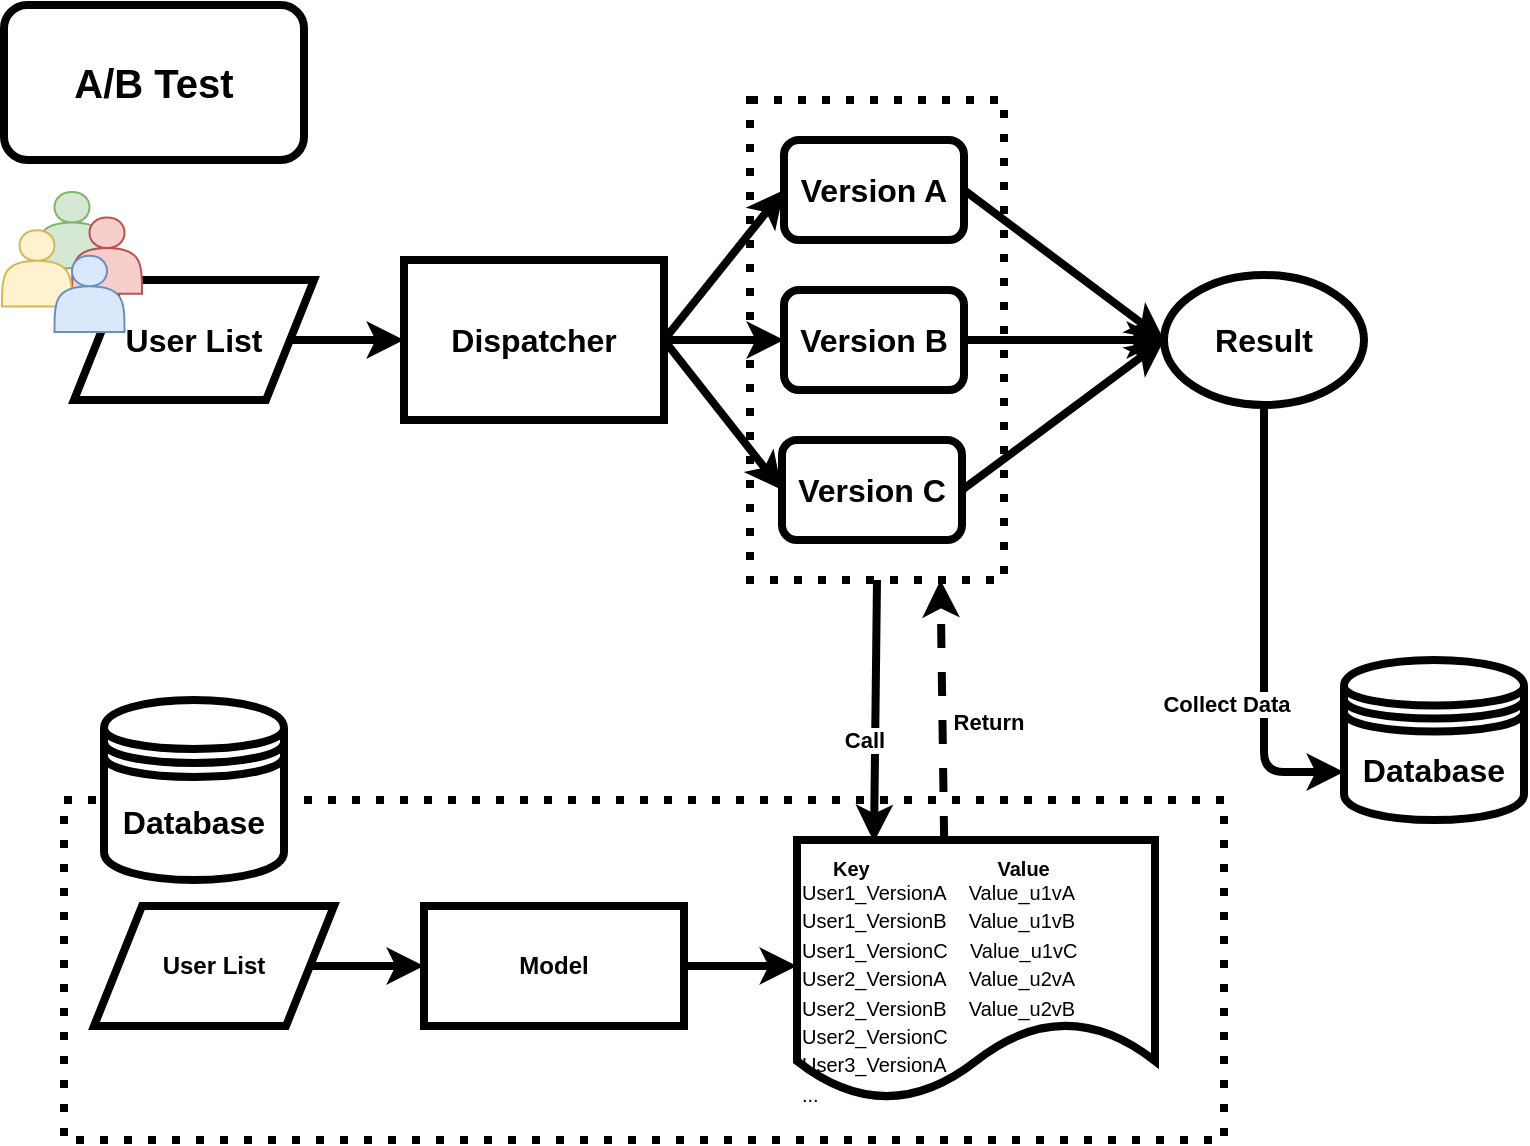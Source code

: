 <mxfile version="13.1.3" type="github" pages="2">
  <diagram id="dIA2EtkX-octXhOYNSxC" name="Page-2">
    <mxGraphModel dx="916" dy="694" grid="1" gridSize="10" guides="1" tooltips="1" connect="1" arrows="1" fold="1" page="1" pageScale="1" pageWidth="850" pageHeight="1100" math="0" shadow="0">
      <root>
        <mxCell id="CGUA-ECJm09ZSKrqVNG9-0" />
        <mxCell id="CGUA-ECJm09ZSKrqVNG9-1" parent="CGUA-ECJm09ZSKrqVNG9-0" />
        <mxCell id="AVktsXUZpbWh8RG4bnSt-0" value="" style="group" vertex="1" connectable="0" parent="CGUA-ECJm09ZSKrqVNG9-1">
          <mxGeometry x="60" y="440" width="580" height="170" as="geometry" />
        </mxCell>
        <mxCell id="M74satt1YnK-4wll9DXa-1" value="" style="whiteSpace=wrap;html=1;strokeWidth=4;fillColor=none;align=center;dashed=1;dashPattern=1 2;" vertex="1" parent="AVktsXUZpbWh8RG4bnSt-0">
          <mxGeometry width="580" height="170" as="geometry" />
        </mxCell>
        <mxCell id="M74satt1YnK-4wll9DXa-0" value="&lt;b&gt;User List&lt;/b&gt;" style="shape=parallelogram;perimeter=parallelogramPerimeter;whiteSpace=wrap;html=1;strokeWidth=4;fillColor=#FFFFFF;align=center;" vertex="1" parent="AVktsXUZpbWh8RG4bnSt-0">
          <mxGeometry x="15" y="53" width="120" height="60" as="geometry" />
        </mxCell>
        <mxCell id="M74satt1YnK-4wll9DXa-30" value="&lt;div style=&quot;text-align: center&quot;&gt;&lt;span style=&quot;font-size: 10px&quot;&gt;&lt;b&gt;Key&amp;nbsp; &amp;nbsp; &amp;nbsp; &amp;nbsp; &amp;nbsp; &amp;nbsp; &amp;nbsp; &amp;nbsp; &amp;nbsp; &amp;nbsp; &amp;nbsp; &amp;nbsp;Value&lt;/b&gt;&lt;/span&gt;&lt;/div&gt;&lt;font style=&quot;font-size: 10px&quot;&gt;&lt;div style=&quot;text-align: center&quot;&gt;&lt;span&gt;User1_VersionA&amp;nbsp; &amp;nbsp; Value_u1vA&amp;nbsp;&lt;/span&gt;&lt;/div&gt;&lt;span&gt;User1_&lt;/span&gt;VersionB&amp;nbsp; &amp;nbsp;&amp;nbsp;&lt;span style=&quot;text-align: center&quot;&gt;Value_u1vB&lt;/span&gt;&lt;span&gt;&lt;br&gt;User1_&lt;/span&gt;VersionC&amp;nbsp; &amp;nbsp;&amp;nbsp;&lt;span style=&quot;text-align: center&quot;&gt;Value_u1vC&lt;/span&gt;&lt;span&gt;&lt;br&gt;User2_&lt;/span&gt;VersionA&amp;nbsp; &amp;nbsp;&amp;nbsp;&lt;span style=&quot;text-align: center&quot;&gt;Value_u2vA&lt;/span&gt;&lt;span&gt;&lt;br&gt;User2_&lt;/span&gt;VersionB&amp;nbsp; &amp;nbsp;&amp;nbsp;&lt;span style=&quot;text-align: center&quot;&gt;Value_u2vB&lt;/span&gt;&lt;span&gt;&lt;br&gt;User2_&lt;/span&gt;VersionC&lt;span&gt;&lt;br&gt;&lt;/span&gt;User3_VersionA&lt;br&gt;...&lt;/font&gt;" style="shape=document;whiteSpace=wrap;html=1;boundedLbl=1;strokeWidth=4;fillColor=#FFFFFF;align=left;horizontal=1;verticalAlign=top;labelPosition=center;verticalLabelPosition=middle;" vertex="1" parent="AVktsXUZpbWh8RG4bnSt-0">
          <mxGeometry x="366.5" y="20" width="179" height="130" as="geometry" />
        </mxCell>
        <mxCell id="M74satt1YnK-4wll9DXa-31" value="&lt;b&gt;Model&lt;/b&gt;" style="rounded=0;whiteSpace=wrap;html=1;strokeWidth=4;fillColor=#FFFFFF;align=center;" vertex="1" parent="AVktsXUZpbWh8RG4bnSt-0">
          <mxGeometry x="180" y="53" width="130" height="60" as="geometry" />
        </mxCell>
        <mxCell id="M74satt1YnK-4wll9DXa-32" value="" style="edgeStyle=orthogonalEdgeStyle;rounded=0;orthogonalLoop=1;jettySize=auto;html=1;strokeWidth=4;" edge="1" parent="AVktsXUZpbWh8RG4bnSt-0" source="M74satt1YnK-4wll9DXa-0">
          <mxGeometry relative="1" as="geometry">
            <mxPoint x="180" y="83" as="targetPoint" />
          </mxGeometry>
        </mxCell>
        <mxCell id="M74satt1YnK-4wll9DXa-33" value="" style="edgeStyle=orthogonalEdgeStyle;rounded=0;orthogonalLoop=1;jettySize=auto;html=1;strokeWidth=4;exitX=1;exitY=0.5;exitDx=0;exitDy=0;" edge="1" parent="AVktsXUZpbWh8RG4bnSt-0" source="M74satt1YnK-4wll9DXa-31">
          <mxGeometry relative="1" as="geometry">
            <mxPoint x="323" y="82.5" as="sourcePoint" />
            <mxPoint x="366.5" y="83" as="targetPoint" />
          </mxGeometry>
        </mxCell>
        <mxCell id="M74satt1YnK-4wll9DXa-2" value="" style="whiteSpace=wrap;html=1;strokeWidth=4;fillColor=none;align=center;dashed=1;dashPattern=1 2;" vertex="1" parent="CGUA-ECJm09ZSKrqVNG9-1">
          <mxGeometry x="403" y="90" width="127" height="240" as="geometry" />
        </mxCell>
        <mxCell id="M74satt1YnK-4wll9DXa-7" value="&lt;b&gt;&lt;font style=&quot;font-size: 16px&quot;&gt;Dispatcher&lt;/font&gt;&lt;/b&gt;" style="rounded=0;whiteSpace=wrap;html=1;strokeWidth=4;fillColor=#FFFFFF;align=center;" vertex="1" parent="CGUA-ECJm09ZSKrqVNG9-1">
          <mxGeometry x="230" y="170" width="130" height="80" as="geometry" />
        </mxCell>
        <mxCell id="M74satt1YnK-4wll9DXa-10" value="&lt;b&gt;&lt;font style=&quot;font-size: 16px&quot;&gt;Version A&lt;/font&gt;&lt;/b&gt;" style="rounded=1;whiteSpace=wrap;html=1;strokeWidth=4;fillColor=#FFFFFF;" vertex="1" parent="CGUA-ECJm09ZSKrqVNG9-1">
          <mxGeometry x="420" y="110" width="90" height="50" as="geometry" />
        </mxCell>
        <mxCell id="M74satt1YnK-4wll9DXa-11" value="&lt;b&gt;&lt;font style=&quot;font-size: 16px&quot;&gt;Version B&lt;/font&gt;&lt;/b&gt;" style="rounded=1;whiteSpace=wrap;html=1;strokeWidth=4;fillColor=#FFFFFF;" vertex="1" parent="CGUA-ECJm09ZSKrqVNG9-1">
          <mxGeometry x="420" y="185" width="90" height="50" as="geometry" />
        </mxCell>
        <mxCell id="M74satt1YnK-4wll9DXa-12" value="&lt;b&gt;&lt;font style=&quot;font-size: 16px&quot;&gt;Version C&lt;/font&gt;&lt;/b&gt;" style="rounded=1;whiteSpace=wrap;html=1;strokeWidth=4;fillColor=#FFFFFF;" vertex="1" parent="CGUA-ECJm09ZSKrqVNG9-1">
          <mxGeometry x="419" y="260" width="90" height="50" as="geometry" />
        </mxCell>
        <mxCell id="M74satt1YnK-4wll9DXa-13" value="" style="endArrow=classic;html=1;rounded=0;strokeWidth=4;exitX=1;exitY=0.5;exitDx=0;exitDy=0;entryX=0;entryY=0.5;entryDx=0;entryDy=0;" edge="1" parent="CGUA-ECJm09ZSKrqVNG9-1" source="M74satt1YnK-4wll9DXa-10" target="M74satt1YnK-4wll9DXa-17">
          <mxGeometry width="50" height="50" relative="1" as="geometry">
            <mxPoint x="530" y="134.5" as="sourcePoint" />
            <mxPoint x="610" y="135" as="targetPoint" />
          </mxGeometry>
        </mxCell>
        <mxCell id="M74satt1YnK-4wll9DXa-16" value="" style="endArrow=classic;html=1;rounded=0;strokeWidth=4;exitX=1;exitY=0.5;exitDx=0;exitDy=0;entryX=0;entryY=0.5;entryDx=0;entryDy=0;" edge="1" parent="CGUA-ECJm09ZSKrqVNG9-1" source="M74satt1YnK-4wll9DXa-11" target="M74satt1YnK-4wll9DXa-17">
          <mxGeometry width="50" height="50" relative="1" as="geometry">
            <mxPoint x="530" y="209.5" as="sourcePoint" />
            <mxPoint x="590" y="209.5" as="targetPoint" />
          </mxGeometry>
        </mxCell>
        <mxCell id="M74satt1YnK-4wll9DXa-17" value="&lt;b&gt;&lt;font style=&quot;font-size: 16px&quot;&gt;Result&lt;/font&gt;&lt;/b&gt;" style="ellipse;whiteSpace=wrap;html=1;strokeWidth=4;fillColor=#FFFFFF;" vertex="1" parent="CGUA-ECJm09ZSKrqVNG9-1">
          <mxGeometry x="610" y="177.5" width="100" height="65" as="geometry" />
        </mxCell>
        <mxCell id="M74satt1YnK-4wll9DXa-18" value="" style="endArrow=classic;html=1;rounded=0;strokeWidth=4;exitX=1;exitY=0.5;exitDx=0;exitDy=0;entryX=0;entryY=0.5;entryDx=0;entryDy=0;" edge="1" parent="CGUA-ECJm09ZSKrqVNG9-1" source="M74satt1YnK-4wll9DXa-12" target="M74satt1YnK-4wll9DXa-17">
          <mxGeometry width="50" height="50" relative="1" as="geometry">
            <mxPoint x="530" y="284.5" as="sourcePoint" />
            <mxPoint x="610" y="285" as="targetPoint" />
          </mxGeometry>
        </mxCell>
        <mxCell id="M74satt1YnK-4wll9DXa-22" value="" style="endArrow=classic;html=1;strokeWidth=4;exitX=0.5;exitY=1;exitDx=0;exitDy=0;entryX=0.215;entryY=0.008;entryDx=0;entryDy=0;entryPerimeter=0;" edge="1" parent="CGUA-ECJm09ZSKrqVNG9-1" source="M74satt1YnK-4wll9DXa-2" target="M74satt1YnK-4wll9DXa-30">
          <mxGeometry width="50" height="50" relative="1" as="geometry">
            <mxPoint x="469" y="341" as="sourcePoint" />
            <mxPoint x="470" y="478" as="targetPoint" />
          </mxGeometry>
        </mxCell>
        <mxCell id="M74satt1YnK-4wll9DXa-23" value="&lt;b&gt;Call&lt;/b&gt;" style="edgeLabel;html=1;align=center;verticalAlign=middle;resizable=0;points=[];" vertex="1" connectable="0" parent="M74satt1YnK-4wll9DXa-22">
          <mxGeometry x="-0.569" relative="1" as="geometry">
            <mxPoint x="-6.17" y="52" as="offset" />
          </mxGeometry>
        </mxCell>
        <mxCell id="M74satt1YnK-4wll9DXa-24" value="" style="endArrow=classic;html=1;strokeWidth=4;dashed=1;entryX=0.75;entryY=1;entryDx=0;entryDy=0;exitX=0.411;exitY=0;exitDx=0;exitDy=0;exitPerimeter=0;" edge="1" parent="CGUA-ECJm09ZSKrqVNG9-1" source="M74satt1YnK-4wll9DXa-30" target="M74satt1YnK-4wll9DXa-2">
          <mxGeometry width="50" height="50" relative="1" as="geometry">
            <mxPoint x="498" y="470" as="sourcePoint" />
            <mxPoint x="500" y="340" as="targetPoint" />
          </mxGeometry>
        </mxCell>
        <mxCell id="M74satt1YnK-4wll9DXa-25" value="&lt;b&gt;Return&lt;/b&gt;" style="edgeLabel;html=1;align=center;verticalAlign=middle;resizable=0;points=[];" vertex="1" connectable="0" parent="M74satt1YnK-4wll9DXa-24">
          <mxGeometry x="-0.569" relative="1" as="geometry">
            <mxPoint x="21.95" y="-31.0" as="offset" />
          </mxGeometry>
        </mxCell>
        <mxCell id="M74satt1YnK-4wll9DXa-27" value="" style="edgeStyle=elbowEdgeStyle;elbow=vertical;endArrow=classic;html=1;strokeWidth=4;exitX=0.5;exitY=1;exitDx=0;exitDy=0;entryX=0;entryY=0.7;entryDx=0;entryDy=0;" edge="1" parent="CGUA-ECJm09ZSKrqVNG9-1" source="M74satt1YnK-4wll9DXa-17" target="M74satt1YnK-4wll9DXa-29">
          <mxGeometry width="50" height="50" relative="1" as="geometry">
            <mxPoint x="670" y="346" as="sourcePoint" />
            <mxPoint x="661" y="420" as="targetPoint" />
            <Array as="points">
              <mxPoint x="680" y="426" />
            </Array>
          </mxGeometry>
        </mxCell>
        <mxCell id="M74satt1YnK-4wll9DXa-28" value="&lt;b&gt;Collect Data&lt;/b&gt;" style="edgeLabel;html=1;align=center;verticalAlign=middle;resizable=0;points=[];" vertex="1" connectable="0" parent="M74satt1YnK-4wll9DXa-27">
          <mxGeometry x="0.566" relative="1" as="geometry">
            <mxPoint x="-19.14" y="-26" as="offset" />
          </mxGeometry>
        </mxCell>
        <mxCell id="M74satt1YnK-4wll9DXa-29" value="&lt;b&gt;&lt;font style=&quot;font-size: 16px&quot;&gt;Database&lt;/font&gt;&lt;/b&gt;" style="shape=datastore;whiteSpace=wrap;html=1;strokeWidth=4;fillColor=#FFFFFF;" vertex="1" parent="CGUA-ECJm09ZSKrqVNG9-1">
          <mxGeometry x="700" y="370" width="90" height="80" as="geometry" />
        </mxCell>
        <mxCell id="M74satt1YnK-4wll9DXa-34" value="&lt;font style=&quot;font-size: 20px&quot;&gt;&lt;b&gt;A/B Test&lt;/b&gt;&lt;/font&gt;" style="rounded=1;whiteSpace=wrap;html=1;strokeWidth=4;fillColor=none;align=center;" vertex="1" parent="CGUA-ECJm09ZSKrqVNG9-1">
          <mxGeometry x="30" y="42.5" width="150" height="77.5" as="geometry" />
        </mxCell>
        <mxCell id="AVktsXUZpbWh8RG4bnSt-1" value="&lt;b&gt;&lt;font style=&quot;font-size: 16px&quot;&gt;Database&lt;/font&gt;&lt;/b&gt;" style="shape=datastore;whiteSpace=wrap;html=1;strokeWidth=4;fillColor=#FFFFFF;" vertex="1" parent="CGUA-ECJm09ZSKrqVNG9-1">
          <mxGeometry x="80" y="390" width="90" height="90" as="geometry" />
        </mxCell>
        <mxCell id="AVktsXUZpbWh8RG4bnSt-2" value="&lt;b&gt;&lt;font style=&quot;font-size: 16px&quot;&gt;User List&lt;/font&gt;&lt;/b&gt;" style="shape=parallelogram;perimeter=parallelogramPerimeter;whiteSpace=wrap;html=1;strokeWidth=4;fillColor=#FFFFFF;align=center;" vertex="1" parent="CGUA-ECJm09ZSKrqVNG9-1">
          <mxGeometry x="65" y="180" width="120" height="60" as="geometry" />
        </mxCell>
        <mxCell id="AVktsXUZpbWh8RG4bnSt-4" value="" style="edgeStyle=orthogonalEdgeStyle;rounded=0;orthogonalLoop=1;jettySize=auto;html=1;strokeWidth=4;exitX=1;exitY=0.5;exitDx=0;exitDy=0;" edge="1" parent="CGUA-ECJm09ZSKrqVNG9-1" source="AVktsXUZpbWh8RG4bnSt-2" target="M74satt1YnK-4wll9DXa-7">
          <mxGeometry relative="1" as="geometry">
            <mxPoint x="227" y="209.5" as="targetPoint" />
            <mxPoint x="170" y="209.5" as="sourcePoint" />
          </mxGeometry>
        </mxCell>
        <mxCell id="AVktsXUZpbWh8RG4bnSt-8" value="" style="group" vertex="1" connectable="0" parent="CGUA-ECJm09ZSKrqVNG9-1">
          <mxGeometry x="29" y="136" width="70" height="70" as="geometry" />
        </mxCell>
        <mxCell id="AVktsXUZpbWh8RG4bnSt-6" value="" style="group" vertex="1" connectable="0" parent="AVktsXUZpbWh8RG4bnSt-8">
          <mxGeometry width="70" height="70" as="geometry" />
        </mxCell>
        <mxCell id="AVktsXUZpbWh8RG4bnSt-3" value="" style="group" vertex="1" connectable="0" parent="AVktsXUZpbWh8RG4bnSt-6">
          <mxGeometry width="70" height="70" as="geometry" />
        </mxCell>
        <mxCell id="M74satt1YnK-4wll9DXa-3" value="" style="shape=actor;whiteSpace=wrap;html=1;fillColor=#d5e8d4;strokeColor=#82b366;" vertex="1" parent="AVktsXUZpbWh8RG4bnSt-3">
          <mxGeometry x="17.5" width="35" height="38.182" as="geometry" />
        </mxCell>
        <mxCell id="M74satt1YnK-4wll9DXa-4" value="" style="shape=actor;whiteSpace=wrap;html=1;fillColor=#f8cecc;strokeColor=#b85450;" vertex="1" parent="AVktsXUZpbWh8RG4bnSt-3">
          <mxGeometry x="35" y="12.727" width="35" height="38.182" as="geometry" />
        </mxCell>
        <mxCell id="M74satt1YnK-4wll9DXa-5" value="" style="shape=actor;whiteSpace=wrap;html=1;fillColor=#fff2cc;strokeColor=#d6b656;" vertex="1" parent="AVktsXUZpbWh8RG4bnSt-3">
          <mxGeometry y="19.091" width="35" height="38.182" as="geometry" />
        </mxCell>
        <mxCell id="M74satt1YnK-4wll9DXa-9" value="" style="shape=actor;whiteSpace=wrap;html=1;fillColor=#dae8fc;strokeColor=#6c8ebf;" vertex="1" parent="AVktsXUZpbWh8RG4bnSt-3">
          <mxGeometry x="26.25" y="31.818" width="35" height="38.182" as="geometry" />
        </mxCell>
        <mxCell id="AVktsXUZpbWh8RG4bnSt-12" value="" style="endArrow=classic;html=1;strokeWidth=4;entryX=0;entryY=0.5;entryDx=0;entryDy=0;" edge="1" parent="CGUA-ECJm09ZSKrqVNG9-1" target="M74satt1YnK-4wll9DXa-10">
          <mxGeometry width="50" height="50" relative="1" as="geometry">
            <mxPoint x="360" y="210" as="sourcePoint" />
            <mxPoint x="410" y="160" as="targetPoint" />
          </mxGeometry>
        </mxCell>
        <mxCell id="AVktsXUZpbWh8RG4bnSt-14" value="" style="endArrow=classic;html=1;strokeWidth=4;entryX=0;entryY=0.5;entryDx=0;entryDy=0;" edge="1" parent="CGUA-ECJm09ZSKrqVNG9-1" target="M74satt1YnK-4wll9DXa-11">
          <mxGeometry width="50" height="50" relative="1" as="geometry">
            <mxPoint x="360" y="210" as="sourcePoint" />
            <mxPoint x="410" y="160" as="targetPoint" />
          </mxGeometry>
        </mxCell>
        <mxCell id="AVktsXUZpbWh8RG4bnSt-15" value="" style="endArrow=classic;html=1;strokeWidth=4;entryX=0;entryY=0.5;entryDx=0;entryDy=0;" edge="1" parent="CGUA-ECJm09ZSKrqVNG9-1" target="M74satt1YnK-4wll9DXa-12">
          <mxGeometry width="50" height="50" relative="1" as="geometry">
            <mxPoint x="360" y="210" as="sourcePoint" />
            <mxPoint x="410" y="160" as="targetPoint" />
          </mxGeometry>
        </mxCell>
      </root>
    </mxGraphModel>
  </diagram>
  <diagram id="Hq4DuB4G5Q0XToz3wvH3" name="version1">
    <mxGraphModel dx="745" dy="590" grid="1" gridSize="10" guides="1" tooltips="1" connect="1" arrows="1" fold="1" page="1" pageScale="1" pageWidth="850" pageHeight="1100" math="0" shadow="0">
      <root>
        <mxCell id="0" />
        <mxCell id="1" parent="0" />
        <mxCell id="IHCtJjidZSzaSEiklruB-39" value="&lt;b&gt;User List&lt;/b&gt;" style="shape=parallelogram;perimeter=parallelogramPerimeter;whiteSpace=wrap;html=1;strokeWidth=4;fillColor=#FFFFFF;align=center;" parent="1" vertex="1">
          <mxGeometry x="158.5" y="528" width="120" height="60" as="geometry" />
        </mxCell>
        <mxCell id="IHCtJjidZSzaSEiklruB-58" value="" style="whiteSpace=wrap;html=1;strokeWidth=4;fillColor=none;align=center;dashed=1;dashPattern=1 2;" parent="1" vertex="1">
          <mxGeometry x="143.5" y="475" width="580" height="170" as="geometry" />
        </mxCell>
        <mxCell id="IHCtJjidZSzaSEiklruB-53" value="" style="whiteSpace=wrap;html=1;strokeWidth=4;fillColor=none;align=center;dashed=1;dashPattern=1 2;" parent="1" vertex="1">
          <mxGeometry x="403" y="90" width="127" height="240" as="geometry" />
        </mxCell>
        <mxCell id="IHCtJjidZSzaSEiklruB-1" value="" style="shape=actor;whiteSpace=wrap;html=1;fillColor=#d5e8d4;strokeColor=#82b366;" parent="1" vertex="1">
          <mxGeometry x="70" y="160" width="40" height="60" as="geometry" />
        </mxCell>
        <mxCell id="IHCtJjidZSzaSEiklruB-2" value="" style="shape=actor;whiteSpace=wrap;html=1;fillColor=#f8cecc;strokeColor=#b85450;" parent="1" vertex="1">
          <mxGeometry x="90" y="180" width="40" height="60" as="geometry" />
        </mxCell>
        <mxCell id="IHCtJjidZSzaSEiklruB-3" value="" style="shape=actor;whiteSpace=wrap;html=1;fillColor=#fff2cc;strokeColor=#d6b656;" parent="1" vertex="1">
          <mxGeometry x="50" y="190" width="40" height="60" as="geometry" />
        </mxCell>
        <mxCell id="IHCtJjidZSzaSEiklruB-4" value="" style="shape=singleArrow;whiteSpace=wrap;html=1;fillColor=#000000;" parent="1" vertex="1">
          <mxGeometry x="150" y="195" width="60" height="30" as="geometry" />
        </mxCell>
        <mxCell id="IHCtJjidZSzaSEiklruB-5" value="&lt;b&gt;&lt;font style=&quot;font-size: 16px&quot;&gt;Dispatcher&lt;/font&gt;&lt;/b&gt;" style="rounded=0;whiteSpace=wrap;html=1;strokeWidth=4;fillColor=#FFFFFF;align=center;" parent="1" vertex="1">
          <mxGeometry x="230" y="170" width="130" height="80" as="geometry" />
        </mxCell>
        <mxCell id="IHCtJjidZSzaSEiklruB-6" value="" style="shape=curlyBracket;whiteSpace=wrap;html=1;rounded=1;strokeWidth=4;fillColor=#FFFFFF;" parent="1" vertex="1">
          <mxGeometry x="370" y="135" width="30" height="150" as="geometry" />
        </mxCell>
        <mxCell id="IHCtJjidZSzaSEiklruB-7" value="" style="shape=actor;whiteSpace=wrap;html=1;fillColor=#dae8fc;strokeColor=#6c8ebf;" parent="1" vertex="1">
          <mxGeometry x="80" y="210" width="40" height="60" as="geometry" />
        </mxCell>
        <mxCell id="IHCtJjidZSzaSEiklruB-8" value="&lt;b&gt;Version 1&lt;/b&gt;" style="rounded=1;whiteSpace=wrap;html=1;strokeWidth=4;fillColor=#FFFFFF;" parent="1" vertex="1">
          <mxGeometry x="420" y="110" width="90" height="50" as="geometry" />
        </mxCell>
        <mxCell id="IHCtJjidZSzaSEiklruB-9" value="&lt;b&gt;Version 2&lt;/b&gt;" style="rounded=1;whiteSpace=wrap;html=1;strokeWidth=4;fillColor=#FFFFFF;" parent="1" vertex="1">
          <mxGeometry x="420" y="185" width="90" height="50" as="geometry" />
        </mxCell>
        <mxCell id="IHCtJjidZSzaSEiklruB-10" value="&lt;b&gt;Version 3&lt;/b&gt;" style="rounded=1;whiteSpace=wrap;html=1;strokeWidth=4;fillColor=#FFFFFF;" parent="1" vertex="1">
          <mxGeometry x="420" y="260" width="90" height="50" as="geometry" />
        </mxCell>
        <mxCell id="IHCtJjidZSzaSEiklruB-11" value="" style="endArrow=classic;html=1;rounded=0;strokeWidth=4;exitX=1;exitY=0.5;exitDx=0;exitDy=0;entryX=0;entryY=0.5;entryDx=0;entryDy=0;" parent="1" source="IHCtJjidZSzaSEiklruB-8" target="IHCtJjidZSzaSEiklruB-15" edge="1">
          <mxGeometry width="50" height="50" relative="1" as="geometry">
            <mxPoint x="530" y="134.5" as="sourcePoint" />
            <mxPoint x="590" y="134.5" as="targetPoint" />
          </mxGeometry>
        </mxCell>
        <mxCell id="IHCtJjidZSzaSEiklruB-14" value="UserA&lt;br&gt;UserB&lt;br&gt;UserC&lt;br&gt;UserD" style="label;whiteSpace=wrap;html=1;image=img/clipart/Gear_128x128.png;strokeWidth=4;fillColor=#FFFFFF;" parent="1" vertex="1">
          <mxGeometry x="35" y="285" width="110" height="70" as="geometry" />
        </mxCell>
        <mxCell id="IHCtJjidZSzaSEiklruB-15" value="&lt;b&gt;Result 1&lt;/b&gt;" style="ellipse;whiteSpace=wrap;html=1;strokeWidth=4;fillColor=#FFFFFF;" parent="1" vertex="1">
          <mxGeometry x="610" y="102.5" width="100" height="65" as="geometry" />
        </mxCell>
        <mxCell id="IHCtJjidZSzaSEiklruB-16" value="" style="endArrow=classic;html=1;rounded=0;strokeWidth=4;exitX=1;exitY=0.5;exitDx=0;exitDy=0;entryX=0;entryY=0.5;entryDx=0;entryDy=0;" parent="1" source="IHCtJjidZSzaSEiklruB-9" target="IHCtJjidZSzaSEiklruB-17" edge="1">
          <mxGeometry width="50" height="50" relative="1" as="geometry">
            <mxPoint x="530" y="209.5" as="sourcePoint" />
            <mxPoint x="590" y="209.5" as="targetPoint" />
          </mxGeometry>
        </mxCell>
        <mxCell id="IHCtJjidZSzaSEiklruB-17" value="&lt;b&gt;Result 2&lt;/b&gt;" style="ellipse;whiteSpace=wrap;html=1;strokeWidth=4;fillColor=#FFFFFF;" parent="1" vertex="1">
          <mxGeometry x="610" y="177.5" width="100" height="65" as="geometry" />
        </mxCell>
        <mxCell id="IHCtJjidZSzaSEiklruB-20" value="" style="endArrow=classic;html=1;rounded=0;strokeWidth=4;exitX=1;exitY=0.5;exitDx=0;exitDy=0;entryX=0;entryY=0.5;entryDx=0;entryDy=0;" parent="1" source="IHCtJjidZSzaSEiklruB-10" target="IHCtJjidZSzaSEiklruB-21" edge="1">
          <mxGeometry width="50" height="50" relative="1" as="geometry">
            <mxPoint x="530" y="284.5" as="sourcePoint" />
            <mxPoint x="600" y="285" as="targetPoint" />
          </mxGeometry>
        </mxCell>
        <mxCell id="IHCtJjidZSzaSEiklruB-21" value="&lt;b&gt;Result 3&lt;/b&gt;" style="ellipse;whiteSpace=wrap;html=1;strokeWidth=4;fillColor=#FFFFFF;" parent="1" vertex="1">
          <mxGeometry x="610" y="252.5" width="100" height="65" as="geometry" />
        </mxCell>
        <mxCell id="IHCtJjidZSzaSEiklruB-25" value="" style="edgeStyle=segmentEdgeStyle;endArrow=classic;html=1;strokeWidth=4;entryX=0.046;entryY=0.488;entryDx=0;entryDy=0;entryPerimeter=0;" parent="1" target="IHCtJjidZSzaSEiklruB-58" edge="1">
          <mxGeometry width="50" height="50" relative="1" as="geometry">
            <mxPoint x="90" y="380" as="sourcePoint" />
            <mxPoint x="130" y="558" as="targetPoint" />
            <Array as="points">
              <mxPoint x="90" y="558" />
            </Array>
          </mxGeometry>
        </mxCell>
        <mxCell id="IHCtJjidZSzaSEiklruB-29" value="&lt;b&gt;User ID&lt;/b&gt;" style="edgeLabel;html=1;align=center;verticalAlign=middle;resizable=0;points=[];" parent="IHCtJjidZSzaSEiklruB-25" vertex="1" connectable="0">
          <mxGeometry x="-0.385" y="23" relative="1" as="geometry">
            <mxPoint x="-33" y="18" as="offset" />
          </mxGeometry>
        </mxCell>
        <mxCell id="IHCtJjidZSzaSEiklruB-27" value="" style="endArrow=classic;html=1;strokeWidth=4;entryX=0.215;entryY=-0.013;entryDx=0;entryDy=0;entryPerimeter=0;exitX=0.5;exitY=1;exitDx=0;exitDy=0;" parent="1" source="IHCtJjidZSzaSEiklruB-53" target="IHCtJjidZSzaSEiklruB-23" edge="1">
          <mxGeometry width="50" height="50" relative="1" as="geometry">
            <mxPoint x="469" y="341" as="sourcePoint" />
            <mxPoint x="539" y="441" as="targetPoint" />
          </mxGeometry>
        </mxCell>
        <mxCell id="IHCtJjidZSzaSEiklruB-28" value="&lt;b&gt;Query&lt;/b&gt;" style="edgeLabel;html=1;align=center;verticalAlign=middle;resizable=0;points=[];" parent="IHCtJjidZSzaSEiklruB-27" vertex="1" connectable="0">
          <mxGeometry x="-0.569" relative="1" as="geometry">
            <mxPoint x="10.5" y="19.21" as="offset" />
          </mxGeometry>
        </mxCell>
        <mxCell id="IHCtJjidZSzaSEiklruB-51" value="" style="endArrow=classic;html=1;strokeWidth=4;dashed=1;exitX=0.359;exitY=-0.013;exitDx=0;exitDy=0;exitPerimeter=0;entryX=0.75;entryY=1;entryDx=0;entryDy=0;" parent="1" source="IHCtJjidZSzaSEiklruB-23" target="IHCtJjidZSzaSEiklruB-53" edge="1">
          <mxGeometry width="50" height="50" relative="1" as="geometry">
            <mxPoint x="561" y="420.5" as="sourcePoint" />
            <mxPoint x="500" y="340" as="targetPoint" />
          </mxGeometry>
        </mxCell>
        <mxCell id="IHCtJjidZSzaSEiklruB-52" value="&lt;b&gt;Return&lt;/b&gt;" style="edgeLabel;html=1;align=center;verticalAlign=middle;resizable=0;points=[];" parent="IHCtJjidZSzaSEiklruB-51" vertex="1" connectable="0">
          <mxGeometry x="-0.569" relative="1" as="geometry">
            <mxPoint x="-15.98" y="-43.49" as="offset" />
          </mxGeometry>
        </mxCell>
        <mxCell id="IHCtJjidZSzaSEiklruB-54" value="" style="whiteSpace=wrap;html=1;strokeWidth=4;fillColor=none;align=center;dashed=1;dashPattern=1 2;" parent="1" vertex="1">
          <mxGeometry x="580" y="90" width="143.5" height="240" as="geometry" />
        </mxCell>
        <mxCell id="IHCtJjidZSzaSEiklruB-56" value="" style="edgeStyle=elbowEdgeStyle;elbow=horizontal;endArrow=classic;html=1;strokeWidth=4;exitX=0.564;exitY=1.004;exitDx=0;exitDy=0;exitPerimeter=0;entryX=1;entryY=0.5;entryDx=0;entryDy=0;" parent="1" source="IHCtJjidZSzaSEiklruB-54" target="IHCtJjidZSzaSEiklruB-22" edge="1">
          <mxGeometry width="50" height="50" relative="1" as="geometry">
            <mxPoint x="670" y="346" as="sourcePoint" />
            <mxPoint x="340" y="396" as="targetPoint" />
            <Array as="points">
              <mxPoint x="660" y="396" />
            </Array>
          </mxGeometry>
        </mxCell>
        <mxCell id="IHCtJjidZSzaSEiklruB-57" value="&lt;b&gt;Save Results&lt;/b&gt;" style="edgeLabel;html=1;align=center;verticalAlign=middle;resizable=0;points=[];" parent="IHCtJjidZSzaSEiklruB-56" vertex="1" connectable="0">
          <mxGeometry x="0.566" relative="1" as="geometry">
            <mxPoint x="3.03" y="-15" as="offset" />
          </mxGeometry>
        </mxCell>
        <mxCell id="IHCtJjidZSzaSEiklruB-22" value="&lt;b&gt;&lt;font style=&quot;font-size: 16px&quot;&gt;Database&lt;/font&gt;&lt;/b&gt;" style="shape=datastore;whiteSpace=wrap;html=1;strokeWidth=4;fillColor=#FFFFFF;" parent="1" vertex="1">
          <mxGeometry x="200" y="400" width="90" height="110" as="geometry" />
        </mxCell>
        <mxCell id="IHCtJjidZSzaSEiklruB-23" value="&lt;font style=&quot;font-size: 10px&quot;&gt;&lt;span&gt;UserA&amp;nbsp; UserA_model1&amp;nbsp;&lt;br&gt;UserA&amp;nbsp; UserA_model2&lt;br&gt;UserA&amp;nbsp; UserA_model3&lt;br&gt;UserB&amp;nbsp; UserB_model1&lt;br&gt;UserB&amp;nbsp; UserB_model2&lt;br&gt;UserB&amp;nbsp; UserB_model3&lt;br&gt;&lt;/span&gt;UserC&amp;nbsp; UserC_model1&lt;br&gt;...&lt;/font&gt;" style="shape=document;whiteSpace=wrap;html=1;boundedLbl=1;strokeWidth=4;fillColor=#FFFFFF;align=left;horizontal=1;verticalAlign=top;labelPosition=center;verticalLabelPosition=middle;" parent="1" vertex="1">
          <mxGeometry x="510" y="495" width="170" height="130" as="geometry" />
        </mxCell>
        <mxCell id="IHCtJjidZSzaSEiklruB-34" value="&lt;b&gt;Model&lt;/b&gt;" style="rounded=0;whiteSpace=wrap;html=1;strokeWidth=4;fillColor=#FFFFFF;align=center;" parent="1" vertex="1">
          <mxGeometry x="323.5" y="528" width="130" height="60" as="geometry" />
        </mxCell>
        <mxCell id="IHCtJjidZSzaSEiklruB-45" value="" style="edgeStyle=orthogonalEdgeStyle;rounded=0;orthogonalLoop=1;jettySize=auto;html=1;strokeWidth=4;" parent="1" source="IHCtJjidZSzaSEiklruB-39" edge="1">
          <mxGeometry relative="1" as="geometry">
            <mxPoint x="323.5" y="558" as="targetPoint" />
          </mxGeometry>
        </mxCell>
        <mxCell id="IHCtJjidZSzaSEiklruB-62" value="" style="edgeStyle=orthogonalEdgeStyle;rounded=0;orthogonalLoop=1;jettySize=auto;html=1;strokeWidth=4;exitX=1;exitY=0.5;exitDx=0;exitDy=0;" parent="1" source="IHCtJjidZSzaSEiklruB-34" edge="1">
          <mxGeometry relative="1" as="geometry">
            <mxPoint x="466.5" y="557.5" as="sourcePoint" />
            <mxPoint x="510" y="558" as="targetPoint" />
          </mxGeometry>
        </mxCell>
        <mxCell id="IHCtJjidZSzaSEiklruB-67" value="&lt;font style=&quot;font-size: 20px&quot;&gt;A/B Test&lt;/font&gt;" style="rounded=1;whiteSpace=wrap;html=1;strokeWidth=4;fillColor=none;align=center;" parent="1" vertex="1">
          <mxGeometry x="30" y="42.5" width="150" height="77.5" as="geometry" />
        </mxCell>
      </root>
    </mxGraphModel>
  </diagram>
</mxfile>
